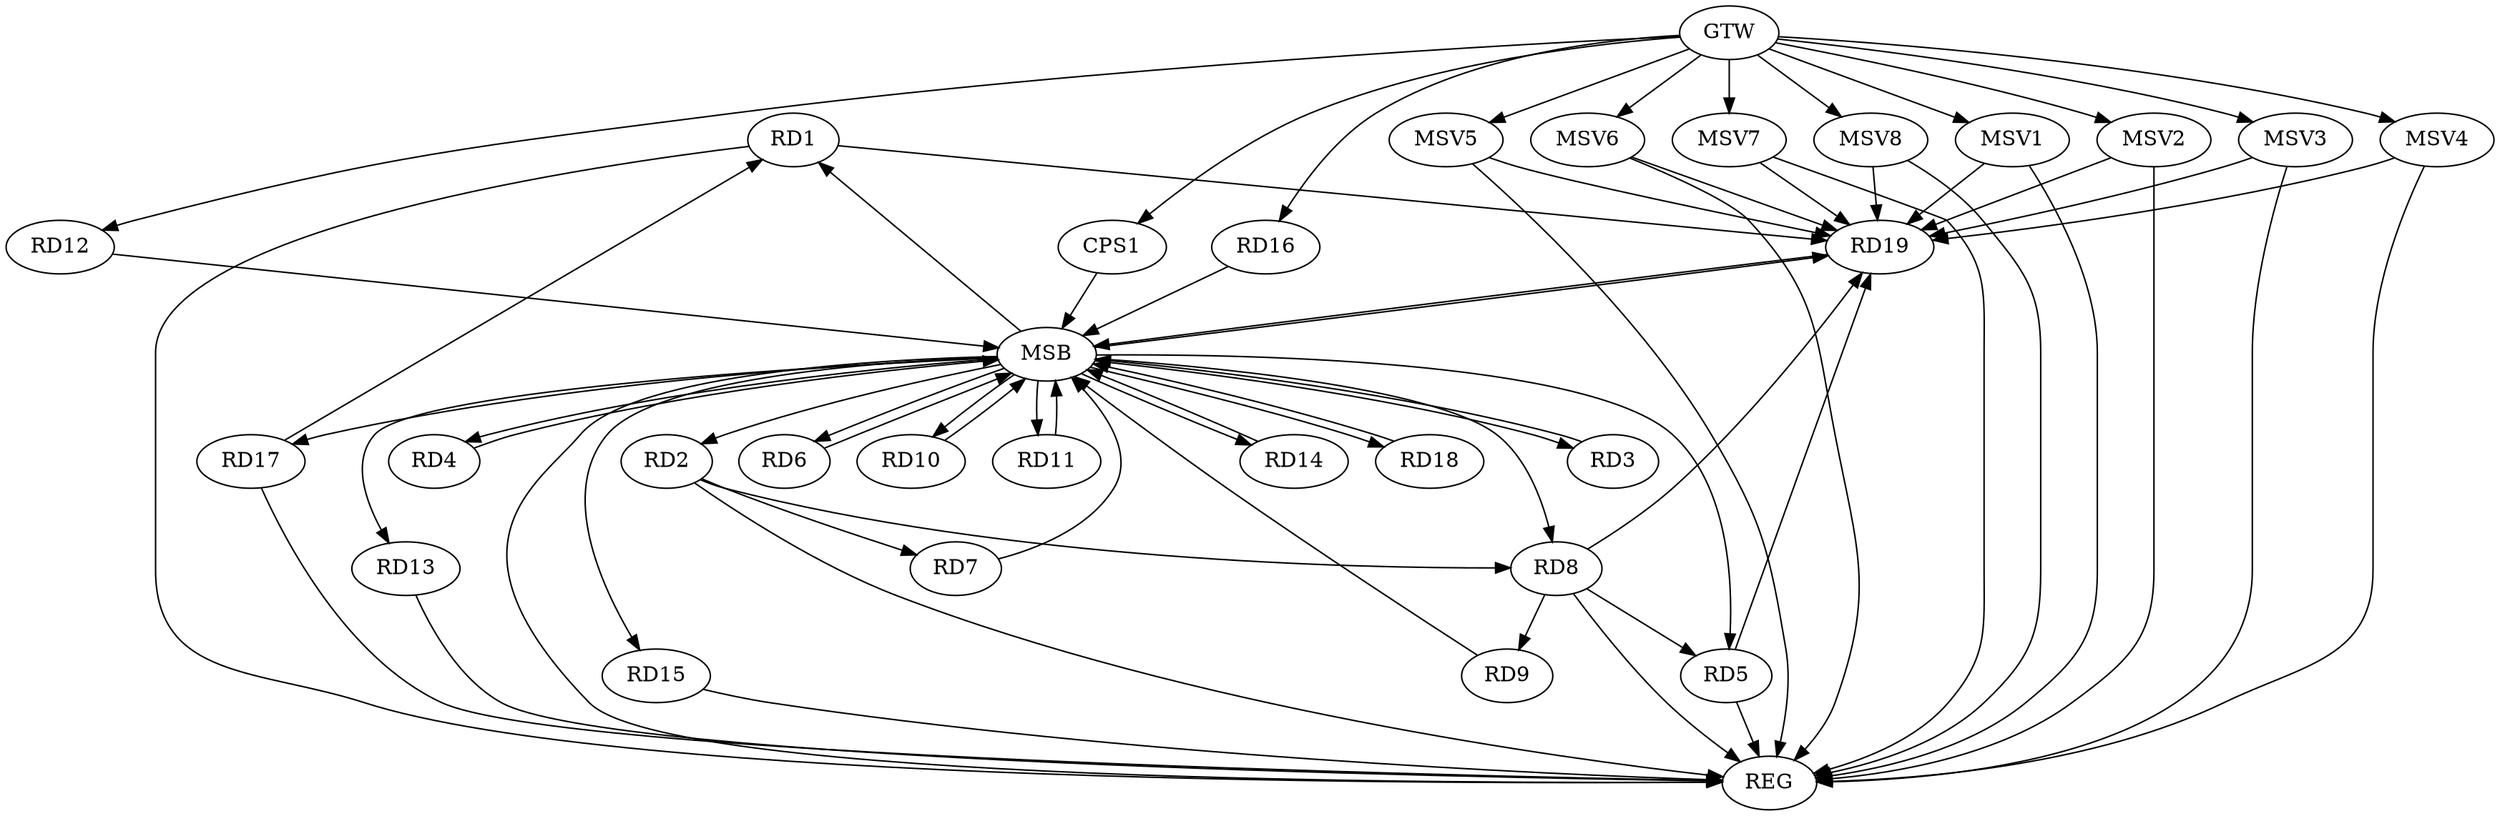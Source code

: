 strict digraph G {
  RD1 [ label="RD1" ];
  RD2 [ label="RD2" ];
  RD3 [ label="RD3" ];
  RD4 [ label="RD4" ];
  RD5 [ label="RD5" ];
  RD6 [ label="RD6" ];
  RD7 [ label="RD7" ];
  RD8 [ label="RD8" ];
  RD9 [ label="RD9" ];
  RD10 [ label="RD10" ];
  RD11 [ label="RD11" ];
  RD12 [ label="RD12" ];
  RD13 [ label="RD13" ];
  RD14 [ label="RD14" ];
  RD15 [ label="RD15" ];
  RD16 [ label="RD16" ];
  RD17 [ label="RD17" ];
  RD18 [ label="RD18" ];
  RD19 [ label="RD19" ];
  CPS1 [ label="CPS1" ];
  GTW [ label="GTW" ];
  REG [ label="REG" ];
  MSB [ label="MSB" ];
  MSV1 [ label="MSV1" ];
  MSV2 [ label="MSV2" ];
  MSV3 [ label="MSV3" ];
  MSV4 [ label="MSV4" ];
  MSV5 [ label="MSV5" ];
  MSV6 [ label="MSV6" ];
  MSV7 [ label="MSV7" ];
  MSV8 [ label="MSV8" ];
  RD17 -> RD1;
  RD1 -> RD19;
  RD2 -> RD7;
  RD2 -> RD8;
  RD8 -> RD5;
  RD5 -> RD19;
  RD8 -> RD9;
  RD8 -> RD19;
  GTW -> RD12;
  GTW -> RD16;
  GTW -> CPS1;
  RD1 -> REG;
  RD2 -> REG;
  RD5 -> REG;
  RD8 -> REG;
  RD13 -> REG;
  RD15 -> REG;
  RD17 -> REG;
  RD3 -> MSB;
  MSB -> RD13;
  MSB -> REG;
  RD4 -> MSB;
  MSB -> RD1;
  MSB -> RD3;
  MSB -> RD5;
  MSB -> RD8;
  MSB -> RD14;
  MSB -> RD18;
  RD6 -> MSB;
  MSB -> RD19;
  RD7 -> MSB;
  RD9 -> MSB;
  MSB -> RD17;
  RD10 -> MSB;
  MSB -> RD2;
  MSB -> RD4;
  MSB -> RD11;
  RD11 -> MSB;
  MSB -> RD15;
  RD12 -> MSB;
  MSB -> RD10;
  RD14 -> MSB;
  RD16 -> MSB;
  RD18 -> MSB;
  RD19 -> MSB;
  MSB -> RD6;
  CPS1 -> MSB;
  MSV1 -> RD19;
  GTW -> MSV1;
  MSV1 -> REG;
  MSV2 -> RD19;
  GTW -> MSV2;
  MSV2 -> REG;
  MSV3 -> RD19;
  MSV4 -> RD19;
  GTW -> MSV3;
  MSV3 -> REG;
  GTW -> MSV4;
  MSV4 -> REG;
  MSV5 -> RD19;
  MSV6 -> RD19;
  GTW -> MSV5;
  MSV5 -> REG;
  GTW -> MSV6;
  MSV6 -> REG;
  MSV7 -> RD19;
  GTW -> MSV7;
  MSV7 -> REG;
  MSV8 -> RD19;
  GTW -> MSV8;
  MSV8 -> REG;
}
